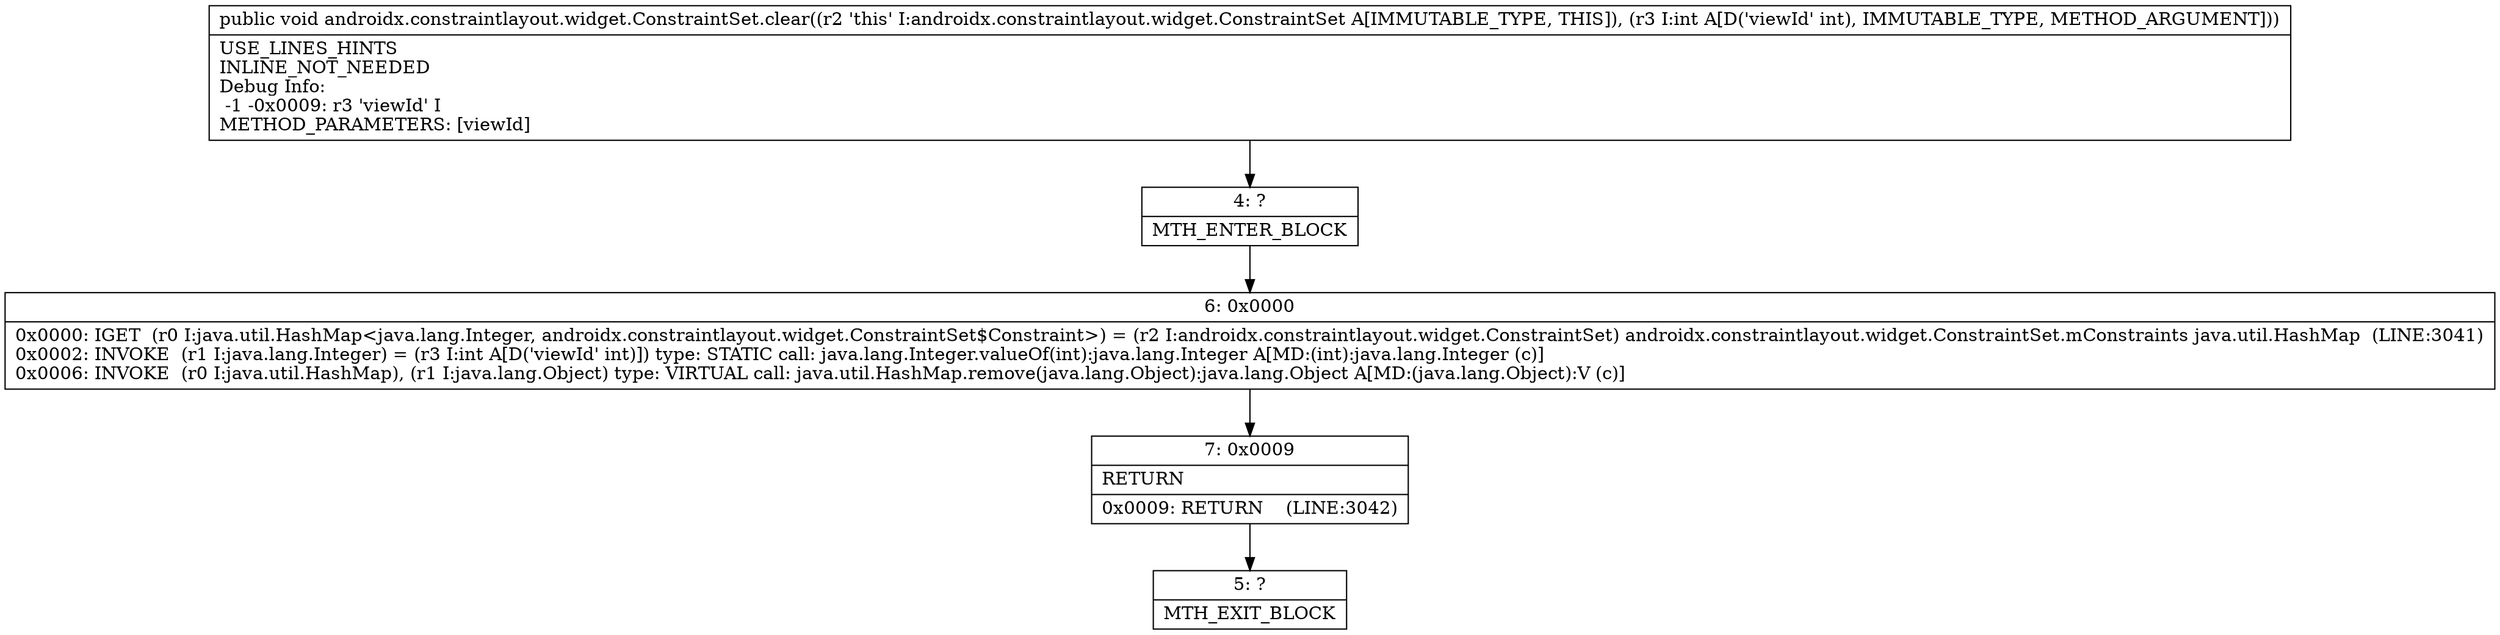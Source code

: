 digraph "CFG forandroidx.constraintlayout.widget.ConstraintSet.clear(I)V" {
Node_4 [shape=record,label="{4\:\ ?|MTH_ENTER_BLOCK\l}"];
Node_6 [shape=record,label="{6\:\ 0x0000|0x0000: IGET  (r0 I:java.util.HashMap\<java.lang.Integer, androidx.constraintlayout.widget.ConstraintSet$Constraint\>) = (r2 I:androidx.constraintlayout.widget.ConstraintSet) androidx.constraintlayout.widget.ConstraintSet.mConstraints java.util.HashMap  (LINE:3041)\l0x0002: INVOKE  (r1 I:java.lang.Integer) = (r3 I:int A[D('viewId' int)]) type: STATIC call: java.lang.Integer.valueOf(int):java.lang.Integer A[MD:(int):java.lang.Integer (c)]\l0x0006: INVOKE  (r0 I:java.util.HashMap), (r1 I:java.lang.Object) type: VIRTUAL call: java.util.HashMap.remove(java.lang.Object):java.lang.Object A[MD:(java.lang.Object):V (c)]\l}"];
Node_7 [shape=record,label="{7\:\ 0x0009|RETURN\l|0x0009: RETURN    (LINE:3042)\l}"];
Node_5 [shape=record,label="{5\:\ ?|MTH_EXIT_BLOCK\l}"];
MethodNode[shape=record,label="{public void androidx.constraintlayout.widget.ConstraintSet.clear((r2 'this' I:androidx.constraintlayout.widget.ConstraintSet A[IMMUTABLE_TYPE, THIS]), (r3 I:int A[D('viewId' int), IMMUTABLE_TYPE, METHOD_ARGUMENT]))  | USE_LINES_HINTS\lINLINE_NOT_NEEDED\lDebug Info:\l  \-1 \-0x0009: r3 'viewId' I\lMETHOD_PARAMETERS: [viewId]\l}"];
MethodNode -> Node_4;Node_4 -> Node_6;
Node_6 -> Node_7;
Node_7 -> Node_5;
}

